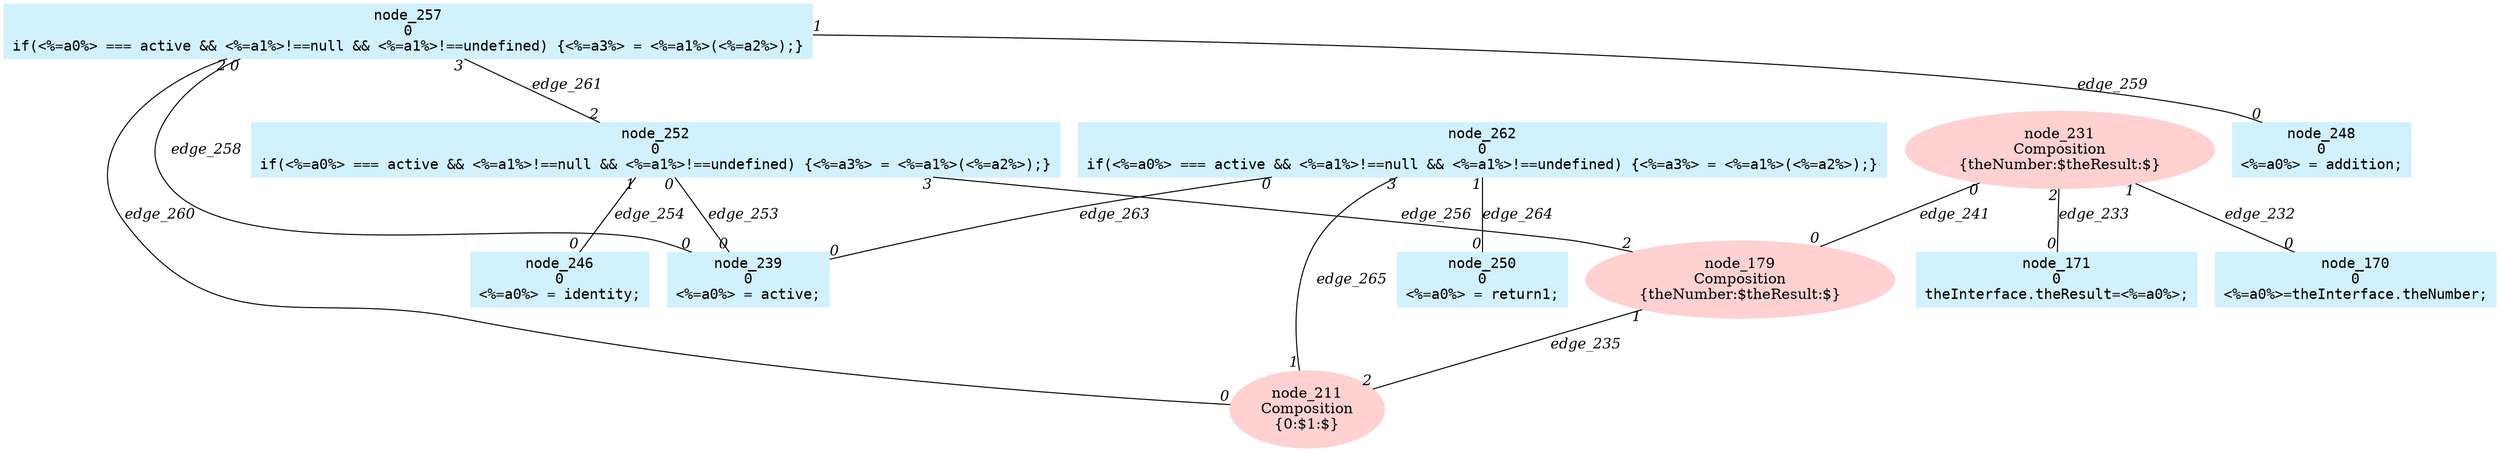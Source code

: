 digraph g{node_179 [shape=ellipse, style=filled, color="#ffd1d1", label="node_179
Composition
{theNumber:$theResult:$}" ]
node_211 [shape=ellipse, style=filled, color="#ffd1d1", label="node_211
Composition
{0:$1:$}" ]
node_231 [shape=ellipse, style=filled, color="#ffd1d1", label="node_231
Composition
{theNumber:$theResult:$}" ]
node_170 [shape=box, style=filled, color="#d1f1ff", fontname="Courier", label="node_170
0
<%=a0%>=theInterface.theNumber;
" ]
node_171 [shape=box, style=filled, color="#d1f1ff", fontname="Courier", label="node_171
0
theInterface.theResult=<%=a0%>;
" ]
node_239 [shape=box, style=filled, color="#d1f1ff", fontname="Courier", label="node_239
0
<%=a0%> = active;
" ]
node_246 [shape=box, style=filled, color="#d1f1ff", fontname="Courier", label="node_246
0
<%=a0%> = identity;
" ]
node_248 [shape=box, style=filled, color="#d1f1ff", fontname="Courier", label="node_248
0
<%=a0%> = addition;
" ]
node_250 [shape=box, style=filled, color="#d1f1ff", fontname="Courier", label="node_250
0
<%=a0%> = return1;
" ]
node_252 [shape=box, style=filled, color="#d1f1ff", fontname="Courier", label="node_252
0
if(<%=a0%> === active && <%=a1%>!==null && <%=a1%>!==undefined) {<%=a3%> = <%=a1%>(<%=a2%>);}
" ]
node_257 [shape=box, style=filled, color="#d1f1ff", fontname="Courier", label="node_257
0
if(<%=a0%> === active && <%=a1%>!==null && <%=a1%>!==undefined) {<%=a3%> = <%=a1%>(<%=a2%>);}
" ]
node_262 [shape=box, style=filled, color="#d1f1ff", fontname="Courier", label="node_262
0
if(<%=a0%> === active && <%=a1%>!==null && <%=a1%>!==undefined) {<%=a3%> = <%=a1%>(<%=a2%>);}
" ]
node_231 -> node_170 [dir=none, arrowHead=none, fontname="Times-Italic", label="edge_232",  headlabel="0", taillabel="1" ]
node_231 -> node_171 [dir=none, arrowHead=none, fontname="Times-Italic", label="edge_233",  headlabel="0", taillabel="2" ]
node_179 -> node_211 [dir=none, arrowHead=none, fontname="Times-Italic", label="edge_235",  headlabel="2", taillabel="1" ]
node_231 -> node_179 [dir=none, arrowHead=none, fontname="Times-Italic", label="edge_241",  headlabel="0", taillabel="0" ]
node_252 -> node_239 [dir=none, arrowHead=none, fontname="Times-Italic", label="edge_253",  headlabel="0", taillabel="0" ]
node_252 -> node_246 [dir=none, arrowHead=none, fontname="Times-Italic", label="edge_254",  headlabel="0", taillabel="1" ]
node_252 -> node_179 [dir=none, arrowHead=none, fontname="Times-Italic", label="edge_256",  headlabel="2", taillabel="3" ]
node_257 -> node_239 [dir=none, arrowHead=none, fontname="Times-Italic", label="edge_258",  headlabel="0", taillabel="0" ]
node_257 -> node_248 [dir=none, arrowHead=none, fontname="Times-Italic", label="edge_259",  headlabel="0", taillabel="1" ]
node_257 -> node_211 [dir=none, arrowHead=none, fontname="Times-Italic", label="edge_260",  headlabel="0", taillabel="2" ]
node_257 -> node_252 [dir=none, arrowHead=none, fontname="Times-Italic", label="edge_261",  headlabel="2", taillabel="3" ]
node_262 -> node_239 [dir=none, arrowHead=none, fontname="Times-Italic", label="edge_263",  headlabel="0", taillabel="0" ]
node_262 -> node_250 [dir=none, arrowHead=none, fontname="Times-Italic", label="edge_264",  headlabel="0", taillabel="1" ]
node_262 -> node_211 [dir=none, arrowHead=none, fontname="Times-Italic", label="edge_265",  headlabel="1", taillabel="3" ]
}